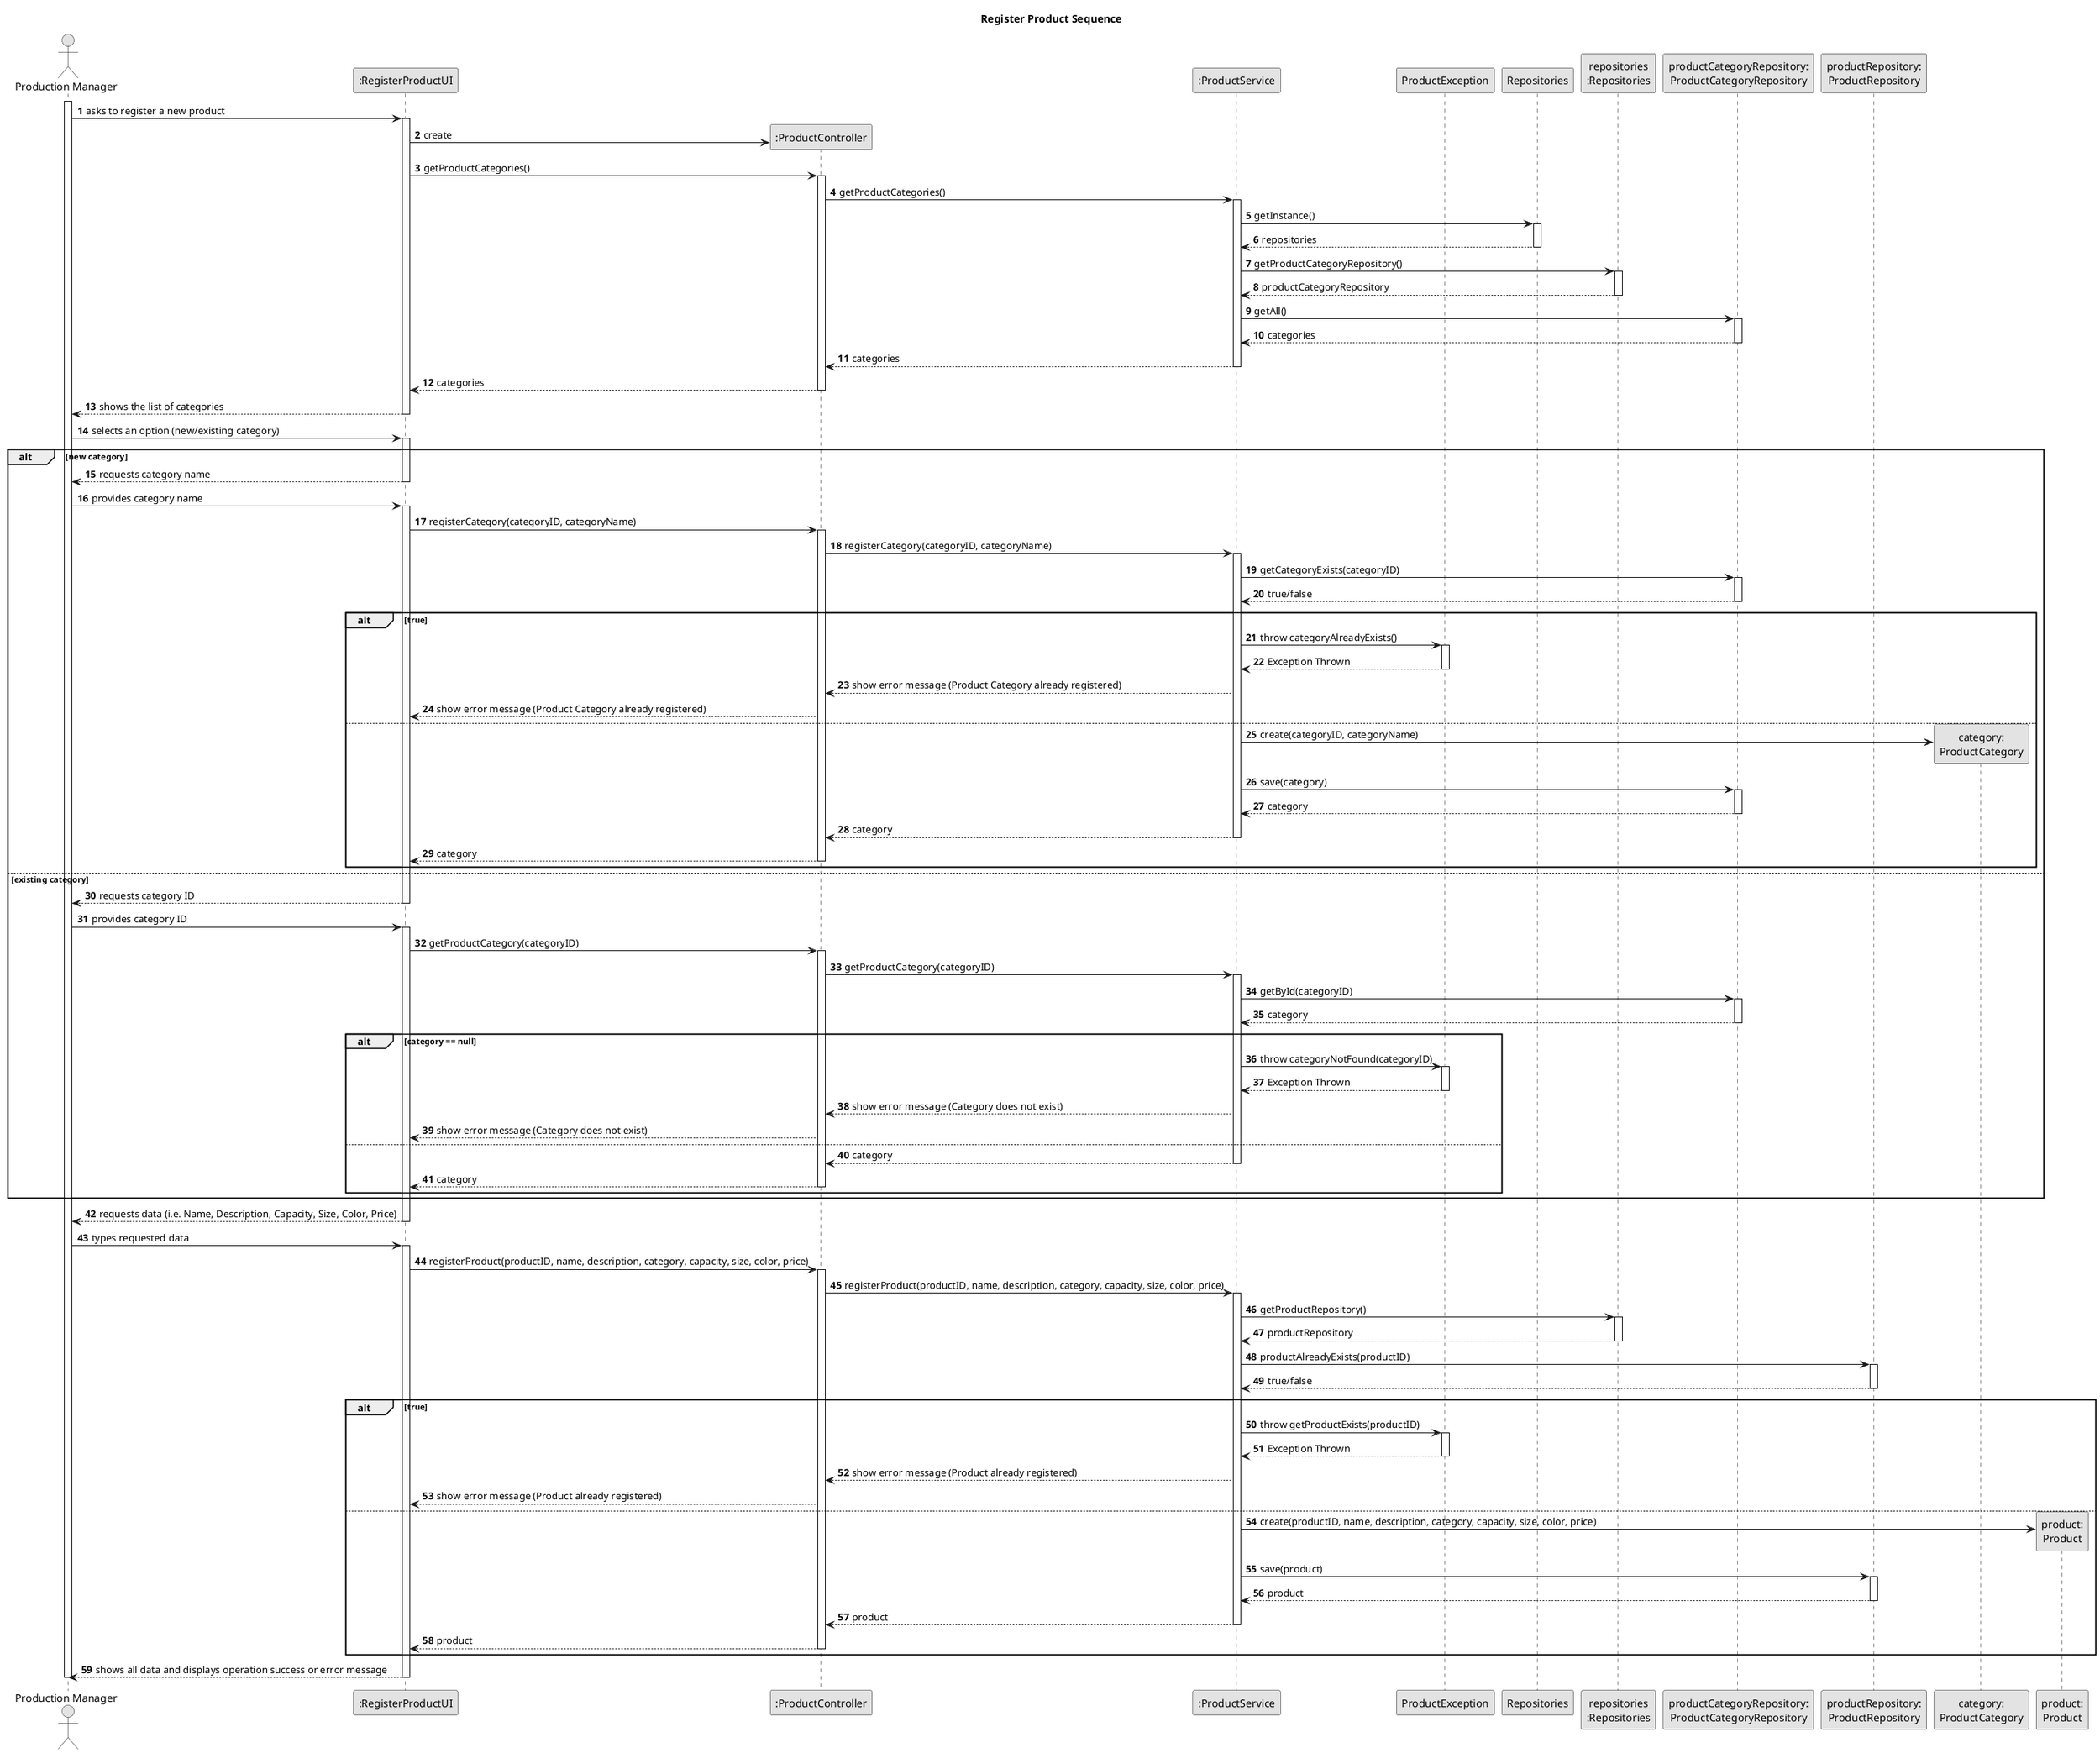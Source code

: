 @startuml
skinparam monochrome true
skinparam packageStyle rectangle
skinparam shadowing false

title System Sequence Diagram (SSD)

autonumber

actor "Production Manager" as PM
participant ":RegisterProductUI" as UI
participant ":ProductController" as CTRL
participant ":ProductService" as SRV
participant "ProductException" as EXC
participant "Repositories" as REPS
participant "repositories\n:Repositories" as REP
participant "productCategoryRepository:\nProductCategoryRepository" as productCategoryRepository
participant "productRepository:\nProductRepository" as productRepository
participant "category:\nProductCategory" as CATEGORY
participant "product:\nProduct" as PRODUCT

title Register Product Sequence

activate PM
    PM -> UI : asks to register a new product
    activate UI

        UI -> CTRL** : create

        UI -> CTRL : getProductCategories()
        activate CTRL
            CTRL -> SRV : getProductCategories()
            activate SRV

                SRV -> REPS : getInstance()
                activate REPS
                REPS --> SRV: repositories
                deactivate REPS
                SRV -> REP : getProductCategoryRepository()
                activate REP
                REP --> SRV : productCategoryRepository
                deactivate REP

                SRV -> productCategoryRepository : getAll()
                activate productCategoryRepository

                productCategoryRepository --> SRV: categories
                deactivate productCategoryRepository

            SRV --> CTRL : categories
            deactivate SRV

        CTRL --> UI : categories
        deactivate CTRL

    UI --> PM : shows the list of categories
    deactivate UI

    PM -> UI : selects an option (new/existing category)
    activate UI

    alt new category

    UI --> PM : requests category name
    deactivate UI

    PM -> UI : provides category name
    activate UI

        UI -> CTRL : registerCategory(categoryID, categoryName)
        activate CTRL
            CTRL -> SRV : registerCategory(categoryID, categoryName)
            activate SRV

                SRV -> productCategoryRepository: getCategoryExists(categoryID)
                activate productCategoryRepository
                productCategoryRepository --> SRV: true/false
                deactivate productCategoryRepository

                alt true
                    SRV -> EXC: throw categoryAlreadyExists()
                    activate EXC
                    EXC --> SRV: Exception Thrown
                    deactivate EXC
                    SRV --> CTRL: show error message (Product Category already registered)

                    CTRL --> UI: show error message (Product Category already registered)
                else

                SRV -> CATEGORY** : create(categoryID, categoryName)

                    SRV -> productCategoryRepository: save(category)
                    activate productCategoryRepository
                    productCategoryRepository --> SRV: category
                    deactivate productCategoryRepository
                        SRV --> CTRL : category
                        deactivate SRV
                        CTRL --> UI : category
                        deactivate CTRL
                end

    else existing category

    UI --> PM : requests category ID
    deactivate UI

    PM -> UI : provides category ID
    activate UI

    UI -> CTRL : getProductCategory(categoryID)
    activate CTRL
    CTRL -> SRV : getProductCategory(categoryID)
    activate SRV

    SRV -> productCategoryRepository : getById(categoryID)
    activate productCategoryRepository
    productCategoryRepository --> SRV : category
    deactivate productCategoryRepository

    alt category == null
        SRV -> EXC: throw categoryNotFound(categoryID)
        activate EXC
        EXC --> SRV: Exception Thrown
        deactivate EXC
        SRV --> CTRL: show error message (Category does not exist)
        CTRL --> UI: show error message (Category does not exist)
    else
    SRV --> CTRL : category
    deactivate SRV
    CTRL --> UI : category
    deactivate CTRL
    end
    end

        UI --> PM : requests data (i.e. Name, Description, Capacity, Size, Color, Price)
    deactivate UI

    PM -> UI : types requested data
    activate UI

        UI -> CTRL : registerProduct(productID, name, description, category, capacity, size, color, price)
        activate CTRL
            CTRL -> SRV : registerProduct(productID, name, description, category, capacity, size, color, price)
            activate SRV

                SRV -> REP : getProductRepository()
                activate REP
                REP --> SRV : productRepository
                deactivate REP

                SRV -> productRepository: productAlreadyExists(productID)
                activate productRepository
                productRepository --> SRV: true/false
                deactivate productRepository

                alt true
                    SRV -> EXC: throw getProductExists(productID)
                    activate EXC
                    EXC --> SRV: Exception Thrown
                    deactivate EXC
                    SRV --> CTRL: show error message (Product already registered)

                    CTRL --> UI: show error message (Product already registered)
                else

                SRV -> PRODUCT** : create(productID, name, description, category, capacity, size, color, price)

                    SRV -> productRepository: save(product)
                    activate productRepository
                    productRepository --> SRV: product
                    deactivate productRepository
                        SRV --> CTRL : product
                        deactivate SRV
                        CTRL --> UI : product
                        deactivate CTRL
                end

        UI --> PM : shows all data and displays operation success or error message
    deactivate UI

deactivate PM
@enduml
